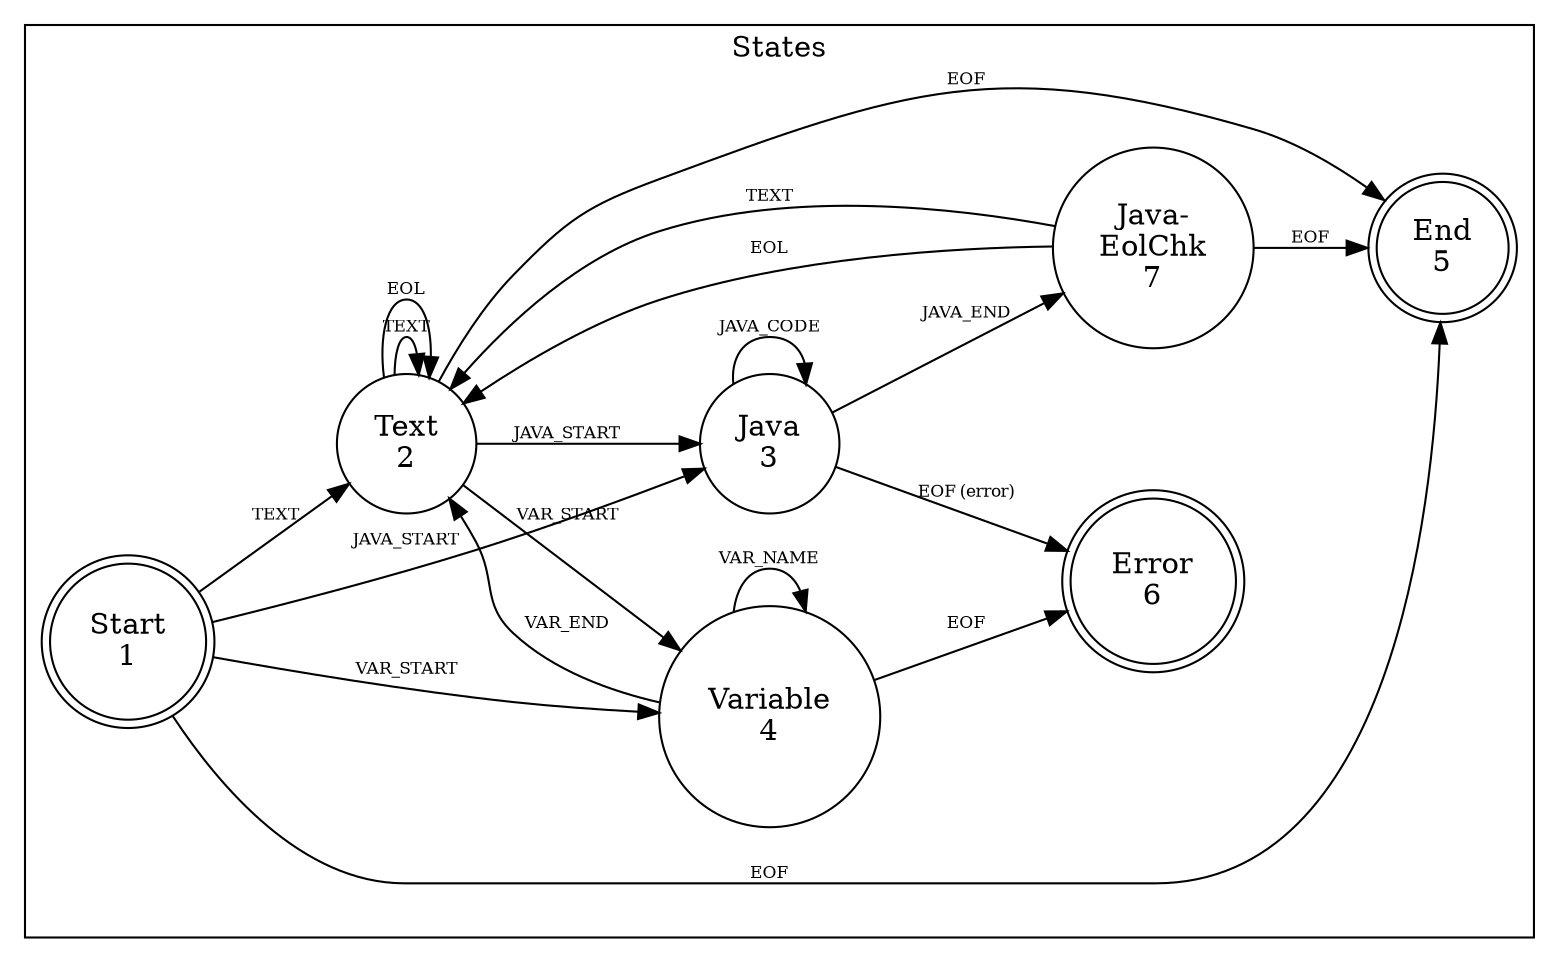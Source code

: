 digraph pvn
{
	rankdir=LR;
//	node [	color = white, style = filled, color=steelblue3, shape=box ];
//	node [shape = doublecircle]; Start  [label="Start\n1"] End;
	node [shape = doublecircle]; Start  End Error;
	node [shape = circle];
	edge [ fontsize=8];
	subgraph cluster_symbol
	{
		Start [label="Start\n1"];
		Text [label="Text\n2"];
		variable_text [label="Variable\n4"];
		java_code [label="Java\n3"];
		End [label="End\n5"];
		JavaEolChk [label="Java-\nEolChk\n7"];
		Error [label="Error\n6"];

		label="States"
	}
	Start -> Text [label="TEXT"];
	Start -> variable_text [label="VAR_START"];
	Start -> java_code [label="JAVA_START"];
	Start -> End [label="EOF"];

	Text -> Text [label="TEXT"];
	Text -> Text [label="EOL"];
	Text -> java_code [label="JAVA_START"];
	Text -> variable_text [label="VAR_START"];
	Text -> End [label="EOF"];

	variable_text -> variable_text [label="VAR_NAME"];
	variable_text -> Text [label="VAR_END"];
	variable_text -> Error [label="EOF"];


	java_code -> java_code [label="JAVA_CODE"];
	java_code -> JavaEolChk [label="JAVA_END"];
	java_code -> Error [label="EOF (error)"];

	JavaEolChk -> Text [label="EOL"];
	JavaEolChk -> Text [label="TEXT"];
	JavaEolChk -> End [label="EOF"];
}
